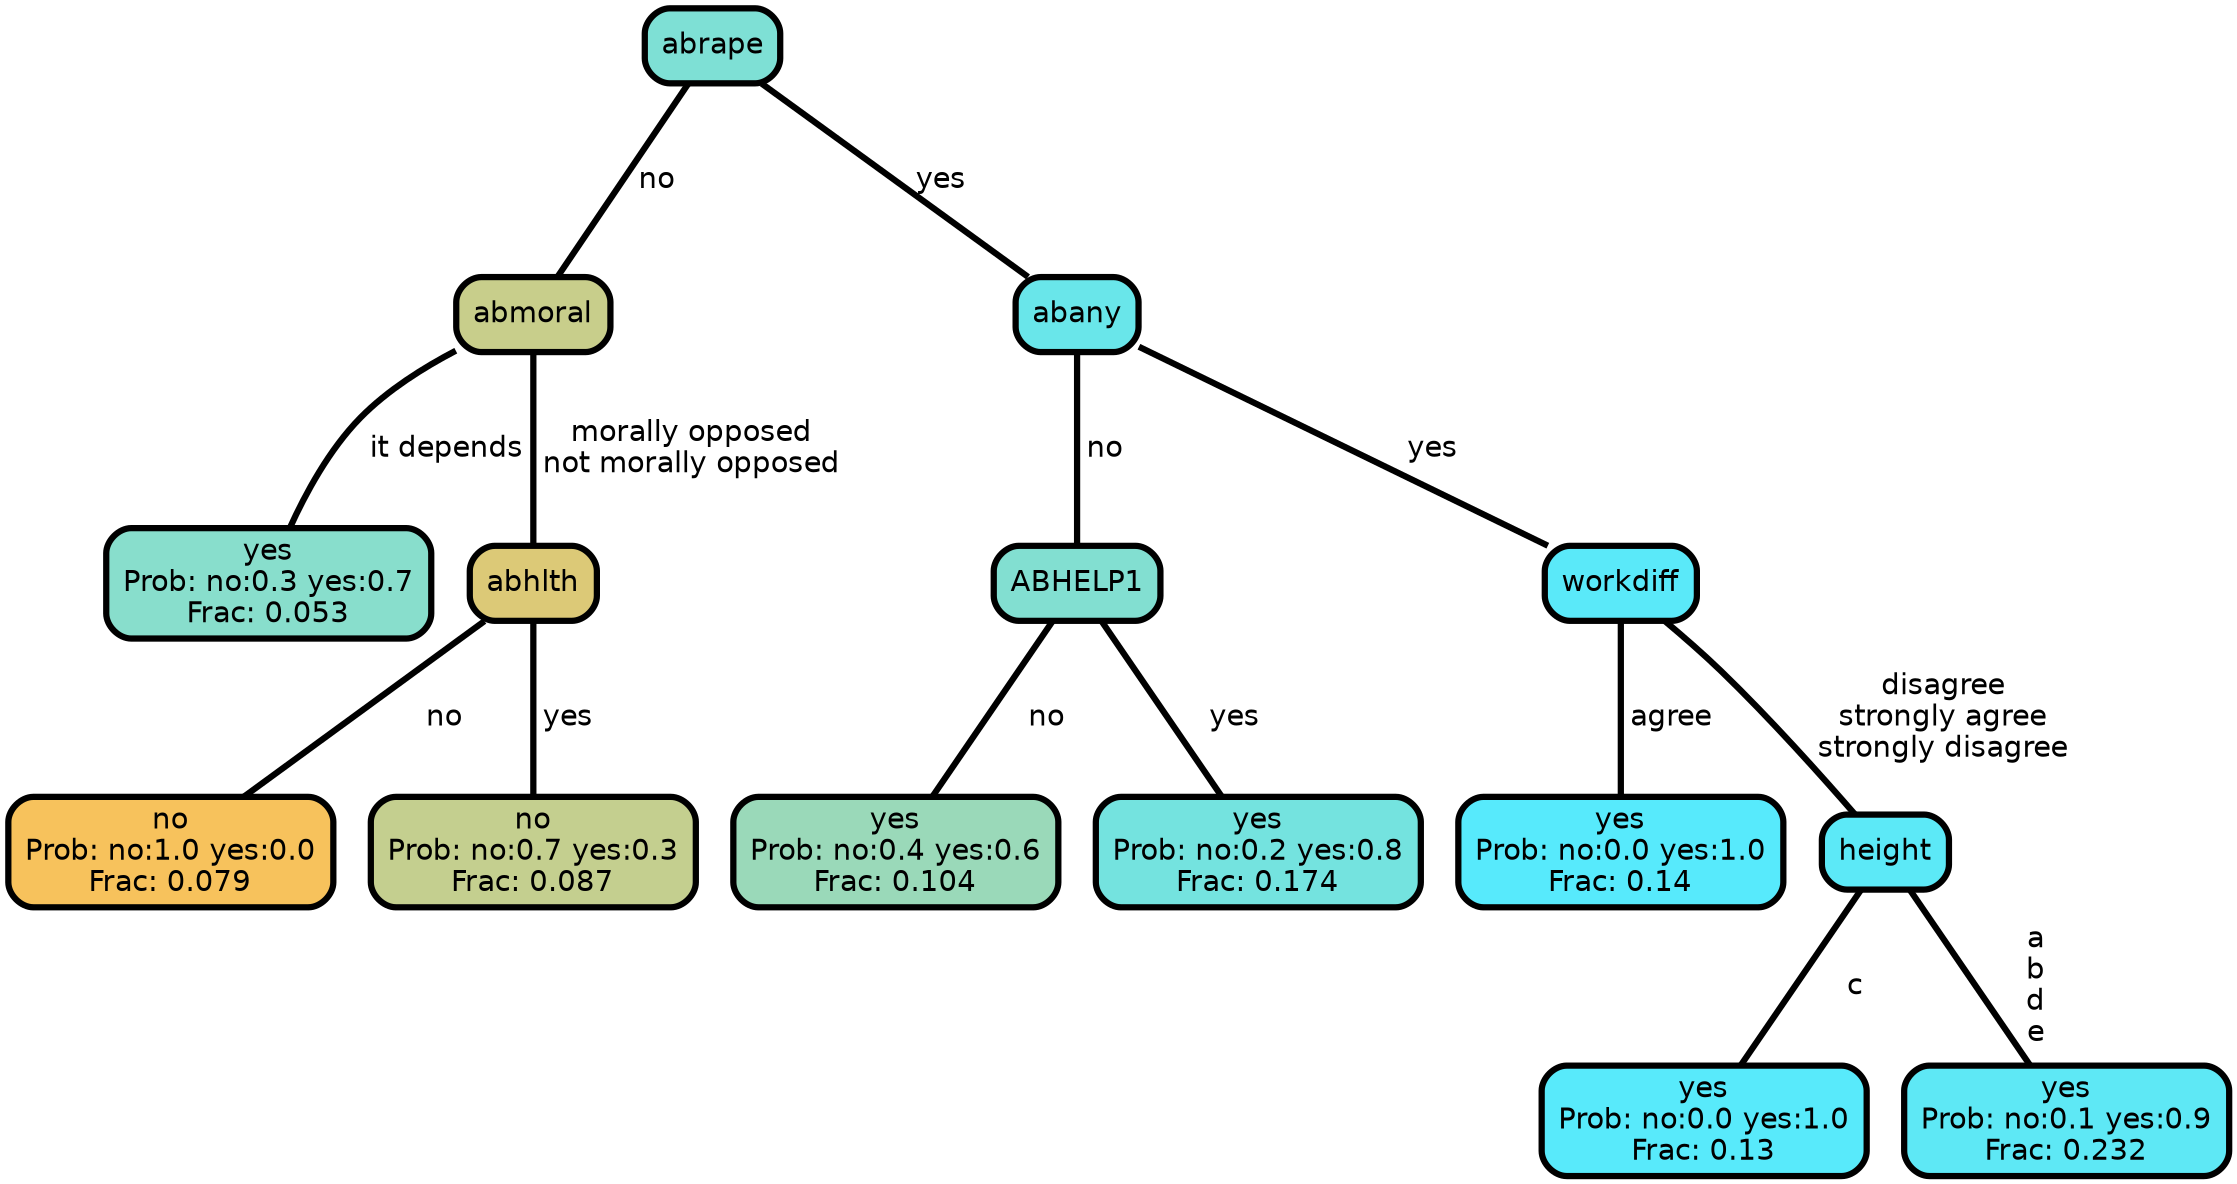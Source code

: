 graph Tree {
node [shape=box, style="filled, rounded",color="black",penwidth="3",fontcolor="black",                 fontname=helvetica] ;
graph [ranksep="0 equally", splines=straight,                 bgcolor=transparent, dpi=200] ;
edge [fontname=helvetica, color=black] ;
0 [label="yes
Prob: no:0.3 yes:0.7
Frac: 0.053", fillcolor="#88decc"] ;
1 [label="abmoral", fillcolor="#c8ce8b"] ;
2 [label="no
Prob: no:1.0 yes:0.0
Frac: 0.079", fillcolor="#f7c25c"] ;
3 [label="abhlth", fillcolor="#dcc977"] ;
4 [label="no
Prob: no:0.7 yes:0.3
Frac: 0.087", fillcolor="#c4cf8f"] ;
5 [label="abrape", fillcolor="#7ee0d5"] ;
6 [label="yes
Prob: no:0.4 yes:0.6
Frac: 0.104", fillcolor="#9ad9b9"] ;
7 [label="ABHELP1", fillcolor="#82dfd1"] ;
8 [label="yes
Prob: no:0.2 yes:0.8
Frac: 0.174", fillcolor="#74e3df"] ;
9 [label="abany", fillcolor="#69e6ea"] ;
10 [label="yes
Prob: no:0.0 yes:1.0
Frac: 0.14", fillcolor="#57eafc"] ;
11 [label="workdiff", fillcolor="#5ae9f9"] ;
12 [label="yes
Prob: no:0.0 yes:1.0
Frac: 0.13", fillcolor="#58eafb"] ;
13 [label="height", fillcolor="#5ce9f7"] ;
14 [label="yes
Prob: no:0.1 yes:0.9
Frac: 0.232", fillcolor="#5ee8f5"] ;
1 -- 0 [label=" it depends",penwidth=3] ;
1 -- 3 [label=" morally opposed\n not morally opposed",penwidth=3] ;
3 -- 2 [label=" no",penwidth=3] ;
3 -- 4 [label=" yes",penwidth=3] ;
5 -- 1 [label=" no",penwidth=3] ;
5 -- 9 [label=" yes",penwidth=3] ;
7 -- 6 [label=" no",penwidth=3] ;
7 -- 8 [label=" yes",penwidth=3] ;
9 -- 7 [label=" no",penwidth=3] ;
9 -- 11 [label=" yes",penwidth=3] ;
11 -- 10 [label=" agree",penwidth=3] ;
11 -- 13 [label=" disagree\n strongly agree\n strongly disagree",penwidth=3] ;
13 -- 12 [label=" c",penwidth=3] ;
13 -- 14 [label=" a\n b\n d\n e",penwidth=3] ;
{rank = same;}}